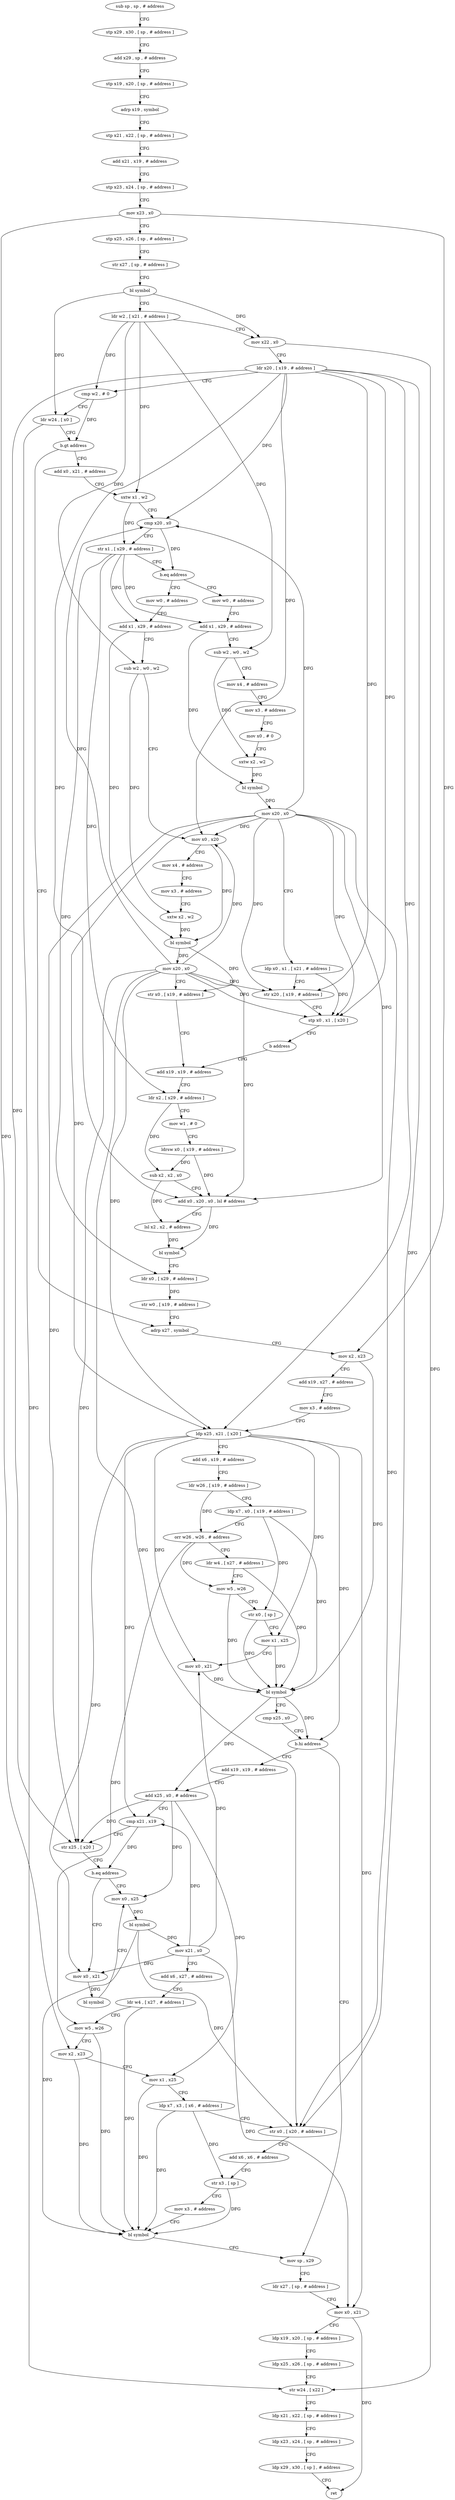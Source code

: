 digraph "func" {
"4215704" [label = "sub sp , sp , # address" ]
"4215708" [label = "stp x29 , x30 , [ sp , # address ]" ]
"4215712" [label = "add x29 , sp , # address" ]
"4215716" [label = "stp x19 , x20 , [ sp , # address ]" ]
"4215720" [label = "adrp x19 , symbol" ]
"4215724" [label = "stp x21 , x22 , [ sp , # address ]" ]
"4215728" [label = "add x21 , x19 , # address" ]
"4215732" [label = "stp x23 , x24 , [ sp , # address ]" ]
"4215736" [label = "mov x23 , x0" ]
"4215740" [label = "stp x25 , x26 , [ sp , # address ]" ]
"4215744" [label = "str x27 , [ sp , # address ]" ]
"4215748" [label = "bl symbol" ]
"4215752" [label = "ldr w2 , [ x21 , # address ]" ]
"4215756" [label = "mov x22 , x0" ]
"4215760" [label = "ldr x20 , [ x19 , # address ]" ]
"4215764" [label = "cmp w2 , # 0" ]
"4215768" [label = "ldr w24 , [ x0 ]" ]
"4215772" [label = "b.gt address" ]
"4215876" [label = "adrp x27 , symbol" ]
"4215776" [label = "add x0 , x21 , # address" ]
"4215880" [label = "mov x2 , x23" ]
"4215884" [label = "add x19 , x27 , # address" ]
"4215888" [label = "mov x3 , # address" ]
"4215892" [label = "ldp x25 , x21 , [ x20 ]" ]
"4215896" [label = "add x6 , x19 , # address" ]
"4215900" [label = "ldr w26 , [ x19 , # address ]" ]
"4215904" [label = "ldp x7 , x0 , [ x19 , # address ]" ]
"4215908" [label = "orr w26 , w26 , # address" ]
"4215912" [label = "ldr w4 , [ x27 , # address ]" ]
"4215916" [label = "mov w5 , w26" ]
"4215920" [label = "str x0 , [ sp ]" ]
"4215924" [label = "mov x1 , x25" ]
"4215928" [label = "mov x0 , x21" ]
"4215932" [label = "bl symbol" ]
"4215936" [label = "cmp x25 , x0" ]
"4215940" [label = "b.hi address" ]
"4216028" [label = "mov sp , x29" ]
"4215944" [label = "add x19 , x19 , # address" ]
"4215780" [label = "sxtw x1 , w2" ]
"4215784" [label = "cmp x20 , x0" ]
"4215788" [label = "str x1 , [ x29 , # address ]" ]
"4215792" [label = "b.eq address" ]
"4216072" [label = "mov w0 , # address" ]
"4215796" [label = "mov w0 , # address" ]
"4216032" [label = "ldr x27 , [ sp , # address ]" ]
"4216036" [label = "mov x0 , x21" ]
"4216040" [label = "ldp x19 , x20 , [ sp , # address ]" ]
"4216044" [label = "ldp x25 , x26 , [ sp , # address ]" ]
"4216048" [label = "str w24 , [ x22 ]" ]
"4216052" [label = "ldp x21 , x22 , [ sp , # address ]" ]
"4216056" [label = "ldp x23 , x24 , [ sp , # address ]" ]
"4216060" [label = "ldp x29 , x30 , [ sp ] , # address" ]
"4216064" [label = "ret" ]
"4215948" [label = "add x25 , x0 , # address" ]
"4215952" [label = "cmp x21 , x19" ]
"4215956" [label = "str x25 , [ x20 ]" ]
"4215960" [label = "b.eq address" ]
"4215972" [label = "mov x0 , x25" ]
"4215964" [label = "mov x0 , x21" ]
"4216076" [label = "add x1 , x29 , # address" ]
"4216080" [label = "sub w2 , w0 , w2" ]
"4216084" [label = "mov x4 , # address" ]
"4216088" [label = "mov x3 , # address" ]
"4216092" [label = "mov x0 , # 0" ]
"4216096" [label = "sxtw x2 , w2" ]
"4216100" [label = "bl symbol" ]
"4216104" [label = "mov x20 , x0" ]
"4216108" [label = "ldp x0 , x1 , [ x21 , # address ]" ]
"4216112" [label = "str x20 , [ x19 , # address ]" ]
"4216116" [label = "stp x0 , x1 , [ x20 ]" ]
"4216120" [label = "b address" ]
"4215836" [label = "add x19 , x19 , # address" ]
"4215800" [label = "add x1 , x29 , # address" ]
"4215804" [label = "sub w2 , w0 , w2" ]
"4215808" [label = "mov x0 , x20" ]
"4215812" [label = "mov x4 , # address" ]
"4215816" [label = "mov x3 , # address" ]
"4215820" [label = "sxtw x2 , w2" ]
"4215824" [label = "bl symbol" ]
"4215828" [label = "mov x20 , x0" ]
"4215832" [label = "str x0 , [ x19 , # address ]" ]
"4215976" [label = "bl symbol" ]
"4215980" [label = "mov x21 , x0" ]
"4215984" [label = "add x6 , x27 , # address" ]
"4215988" [label = "ldr w4 , [ x27 , # address ]" ]
"4215992" [label = "mov w5 , w26" ]
"4215996" [label = "mov x2 , x23" ]
"4216000" [label = "mov x1 , x25" ]
"4216004" [label = "ldp x7 , x3 , [ x6 , # address ]" ]
"4216008" [label = "str x0 , [ x20 , # address ]" ]
"4216012" [label = "add x6 , x6 , # address" ]
"4216016" [label = "str x3 , [ sp ]" ]
"4216020" [label = "mov x3 , # address" ]
"4216024" [label = "bl symbol" ]
"4215968" [label = "bl symbol" ]
"4215840" [label = "ldr x2 , [ x29 , # address ]" ]
"4215844" [label = "mov w1 , # 0" ]
"4215848" [label = "ldrsw x0 , [ x19 , # address ]" ]
"4215852" [label = "sub x2 , x2 , x0" ]
"4215856" [label = "add x0 , x20 , x0 , lsl # address" ]
"4215860" [label = "lsl x2 , x2 , # address" ]
"4215864" [label = "bl symbol" ]
"4215868" [label = "ldr x0 , [ x29 , # address ]" ]
"4215872" [label = "str w0 , [ x19 , # address ]" ]
"4215704" -> "4215708" [ label = "CFG" ]
"4215708" -> "4215712" [ label = "CFG" ]
"4215712" -> "4215716" [ label = "CFG" ]
"4215716" -> "4215720" [ label = "CFG" ]
"4215720" -> "4215724" [ label = "CFG" ]
"4215724" -> "4215728" [ label = "CFG" ]
"4215728" -> "4215732" [ label = "CFG" ]
"4215732" -> "4215736" [ label = "CFG" ]
"4215736" -> "4215740" [ label = "CFG" ]
"4215736" -> "4215880" [ label = "DFG" ]
"4215736" -> "4215996" [ label = "DFG" ]
"4215740" -> "4215744" [ label = "CFG" ]
"4215744" -> "4215748" [ label = "CFG" ]
"4215748" -> "4215752" [ label = "CFG" ]
"4215748" -> "4215756" [ label = "DFG" ]
"4215748" -> "4215768" [ label = "DFG" ]
"4215752" -> "4215756" [ label = "CFG" ]
"4215752" -> "4215764" [ label = "DFG" ]
"4215752" -> "4215780" [ label = "DFG" ]
"4215752" -> "4216080" [ label = "DFG" ]
"4215752" -> "4215804" [ label = "DFG" ]
"4215756" -> "4215760" [ label = "CFG" ]
"4215756" -> "4216048" [ label = "DFG" ]
"4215760" -> "4215764" [ label = "CFG" ]
"4215760" -> "4215892" [ label = "DFG" ]
"4215760" -> "4215784" [ label = "DFG" ]
"4215760" -> "4215956" [ label = "DFG" ]
"4215760" -> "4216112" [ label = "DFG" ]
"4215760" -> "4216116" [ label = "DFG" ]
"4215760" -> "4215808" [ label = "DFG" ]
"4215760" -> "4216008" [ label = "DFG" ]
"4215760" -> "4215856" [ label = "DFG" ]
"4215764" -> "4215768" [ label = "CFG" ]
"4215764" -> "4215772" [ label = "DFG" ]
"4215768" -> "4215772" [ label = "CFG" ]
"4215768" -> "4216048" [ label = "DFG" ]
"4215772" -> "4215876" [ label = "CFG" ]
"4215772" -> "4215776" [ label = "CFG" ]
"4215876" -> "4215880" [ label = "CFG" ]
"4215776" -> "4215780" [ label = "CFG" ]
"4215880" -> "4215884" [ label = "CFG" ]
"4215880" -> "4215932" [ label = "DFG" ]
"4215884" -> "4215888" [ label = "CFG" ]
"4215888" -> "4215892" [ label = "CFG" ]
"4215892" -> "4215896" [ label = "CFG" ]
"4215892" -> "4215924" [ label = "DFG" ]
"4215892" -> "4215940" [ label = "DFG" ]
"4215892" -> "4215928" [ label = "DFG" ]
"4215892" -> "4216036" [ label = "DFG" ]
"4215892" -> "4215952" [ label = "DFG" ]
"4215892" -> "4215964" [ label = "DFG" ]
"4215896" -> "4215900" [ label = "CFG" ]
"4215900" -> "4215904" [ label = "CFG" ]
"4215900" -> "4215908" [ label = "DFG" ]
"4215904" -> "4215908" [ label = "CFG" ]
"4215904" -> "4215932" [ label = "DFG" ]
"4215904" -> "4215920" [ label = "DFG" ]
"4215908" -> "4215912" [ label = "CFG" ]
"4215908" -> "4215916" [ label = "DFG" ]
"4215908" -> "4215992" [ label = "DFG" ]
"4215912" -> "4215916" [ label = "CFG" ]
"4215912" -> "4215932" [ label = "DFG" ]
"4215916" -> "4215920" [ label = "CFG" ]
"4215916" -> "4215932" [ label = "DFG" ]
"4215920" -> "4215924" [ label = "CFG" ]
"4215920" -> "4215932" [ label = "DFG" ]
"4215924" -> "4215928" [ label = "CFG" ]
"4215924" -> "4215932" [ label = "DFG" ]
"4215928" -> "4215932" [ label = "DFG" ]
"4215932" -> "4215936" [ label = "CFG" ]
"4215932" -> "4215940" [ label = "DFG" ]
"4215932" -> "4215948" [ label = "DFG" ]
"4215936" -> "4215940" [ label = "CFG" ]
"4215940" -> "4216028" [ label = "CFG" ]
"4215940" -> "4215944" [ label = "CFG" ]
"4216028" -> "4216032" [ label = "CFG" ]
"4215944" -> "4215948" [ label = "CFG" ]
"4215780" -> "4215784" [ label = "CFG" ]
"4215780" -> "4215788" [ label = "DFG" ]
"4215784" -> "4215788" [ label = "CFG" ]
"4215784" -> "4215792" [ label = "DFG" ]
"4215788" -> "4215792" [ label = "CFG" ]
"4215788" -> "4215840" [ label = "DFG" ]
"4215788" -> "4215868" [ label = "DFG" ]
"4215788" -> "4216076" [ label = "DFG" ]
"4215788" -> "4215800" [ label = "DFG" ]
"4215792" -> "4216072" [ label = "CFG" ]
"4215792" -> "4215796" [ label = "CFG" ]
"4216072" -> "4216076" [ label = "CFG" ]
"4215796" -> "4215800" [ label = "CFG" ]
"4216032" -> "4216036" [ label = "CFG" ]
"4216036" -> "4216040" [ label = "CFG" ]
"4216036" -> "4216064" [ label = "DFG" ]
"4216040" -> "4216044" [ label = "CFG" ]
"4216044" -> "4216048" [ label = "CFG" ]
"4216048" -> "4216052" [ label = "CFG" ]
"4216052" -> "4216056" [ label = "CFG" ]
"4216056" -> "4216060" [ label = "CFG" ]
"4216060" -> "4216064" [ label = "CFG" ]
"4215948" -> "4215952" [ label = "CFG" ]
"4215948" -> "4215956" [ label = "DFG" ]
"4215948" -> "4215972" [ label = "DFG" ]
"4215948" -> "4216000" [ label = "DFG" ]
"4215952" -> "4215956" [ label = "CFG" ]
"4215952" -> "4215960" [ label = "DFG" ]
"4215956" -> "4215960" [ label = "CFG" ]
"4215960" -> "4215972" [ label = "CFG" ]
"4215960" -> "4215964" [ label = "CFG" ]
"4215972" -> "4215976" [ label = "DFG" ]
"4215964" -> "4215968" [ label = "DFG" ]
"4216076" -> "4216080" [ label = "CFG" ]
"4216076" -> "4216100" [ label = "DFG" ]
"4216080" -> "4216084" [ label = "CFG" ]
"4216080" -> "4216096" [ label = "DFG" ]
"4216084" -> "4216088" [ label = "CFG" ]
"4216088" -> "4216092" [ label = "CFG" ]
"4216092" -> "4216096" [ label = "CFG" ]
"4216096" -> "4216100" [ label = "DFG" ]
"4216100" -> "4216104" [ label = "DFG" ]
"4216104" -> "4216108" [ label = "CFG" ]
"4216104" -> "4215892" [ label = "DFG" ]
"4216104" -> "4215784" [ label = "DFG" ]
"4216104" -> "4215956" [ label = "DFG" ]
"4216104" -> "4216112" [ label = "DFG" ]
"4216104" -> "4216116" [ label = "DFG" ]
"4216104" -> "4215808" [ label = "DFG" ]
"4216104" -> "4216008" [ label = "DFG" ]
"4216104" -> "4215856" [ label = "DFG" ]
"4216108" -> "4216112" [ label = "CFG" ]
"4216108" -> "4216116" [ label = "DFG" ]
"4216112" -> "4216116" [ label = "CFG" ]
"4216116" -> "4216120" [ label = "CFG" ]
"4216120" -> "4215836" [ label = "CFG" ]
"4215836" -> "4215840" [ label = "CFG" ]
"4215800" -> "4215804" [ label = "CFG" ]
"4215800" -> "4215824" [ label = "DFG" ]
"4215804" -> "4215808" [ label = "CFG" ]
"4215804" -> "4215820" [ label = "DFG" ]
"4215808" -> "4215812" [ label = "CFG" ]
"4215808" -> "4215824" [ label = "DFG" ]
"4215812" -> "4215816" [ label = "CFG" ]
"4215816" -> "4215820" [ label = "CFG" ]
"4215820" -> "4215824" [ label = "DFG" ]
"4215824" -> "4215828" [ label = "DFG" ]
"4215824" -> "4215832" [ label = "DFG" ]
"4215828" -> "4215832" [ label = "CFG" ]
"4215828" -> "4215892" [ label = "DFG" ]
"4215828" -> "4215784" [ label = "DFG" ]
"4215828" -> "4216112" [ label = "DFG" ]
"4215828" -> "4215808" [ label = "DFG" ]
"4215828" -> "4215956" [ label = "DFG" ]
"4215828" -> "4216116" [ label = "DFG" ]
"4215828" -> "4216008" [ label = "DFG" ]
"4215828" -> "4215856" [ label = "DFG" ]
"4215832" -> "4215836" [ label = "CFG" ]
"4215976" -> "4215980" [ label = "DFG" ]
"4215976" -> "4216008" [ label = "DFG" ]
"4215976" -> "4216024" [ label = "DFG" ]
"4215980" -> "4215984" [ label = "CFG" ]
"4215980" -> "4215928" [ label = "DFG" ]
"4215980" -> "4216036" [ label = "DFG" ]
"4215980" -> "4215952" [ label = "DFG" ]
"4215980" -> "4215964" [ label = "DFG" ]
"4215984" -> "4215988" [ label = "CFG" ]
"4215988" -> "4215992" [ label = "CFG" ]
"4215988" -> "4216024" [ label = "DFG" ]
"4215992" -> "4215996" [ label = "CFG" ]
"4215992" -> "4216024" [ label = "DFG" ]
"4215996" -> "4216000" [ label = "CFG" ]
"4215996" -> "4216024" [ label = "DFG" ]
"4216000" -> "4216004" [ label = "CFG" ]
"4216000" -> "4216024" [ label = "DFG" ]
"4216004" -> "4216008" [ label = "CFG" ]
"4216004" -> "4216024" [ label = "DFG" ]
"4216004" -> "4216016" [ label = "DFG" ]
"4216008" -> "4216012" [ label = "CFG" ]
"4216012" -> "4216016" [ label = "CFG" ]
"4216016" -> "4216020" [ label = "CFG" ]
"4216016" -> "4216024" [ label = "DFG" ]
"4216020" -> "4216024" [ label = "CFG" ]
"4216024" -> "4216028" [ label = "CFG" ]
"4215968" -> "4215972" [ label = "CFG" ]
"4215840" -> "4215844" [ label = "CFG" ]
"4215840" -> "4215852" [ label = "DFG" ]
"4215844" -> "4215848" [ label = "CFG" ]
"4215848" -> "4215852" [ label = "DFG" ]
"4215848" -> "4215856" [ label = "DFG" ]
"4215852" -> "4215856" [ label = "CFG" ]
"4215852" -> "4215860" [ label = "DFG" ]
"4215856" -> "4215860" [ label = "CFG" ]
"4215856" -> "4215864" [ label = "DFG" ]
"4215860" -> "4215864" [ label = "DFG" ]
"4215864" -> "4215868" [ label = "CFG" ]
"4215868" -> "4215872" [ label = "DFG" ]
"4215872" -> "4215876" [ label = "CFG" ]
}

